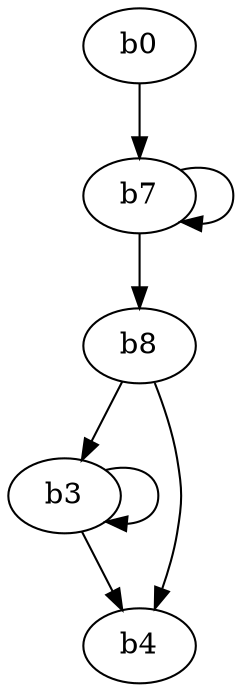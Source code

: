 digraph MIL {
  b0;
  b0 -> b7;
  b7 -> b7;
  b7 -> b8;
  b8 -> b3;
  b3 -> b3;
  b8 -> b4;
  b3 -> b4;
}
